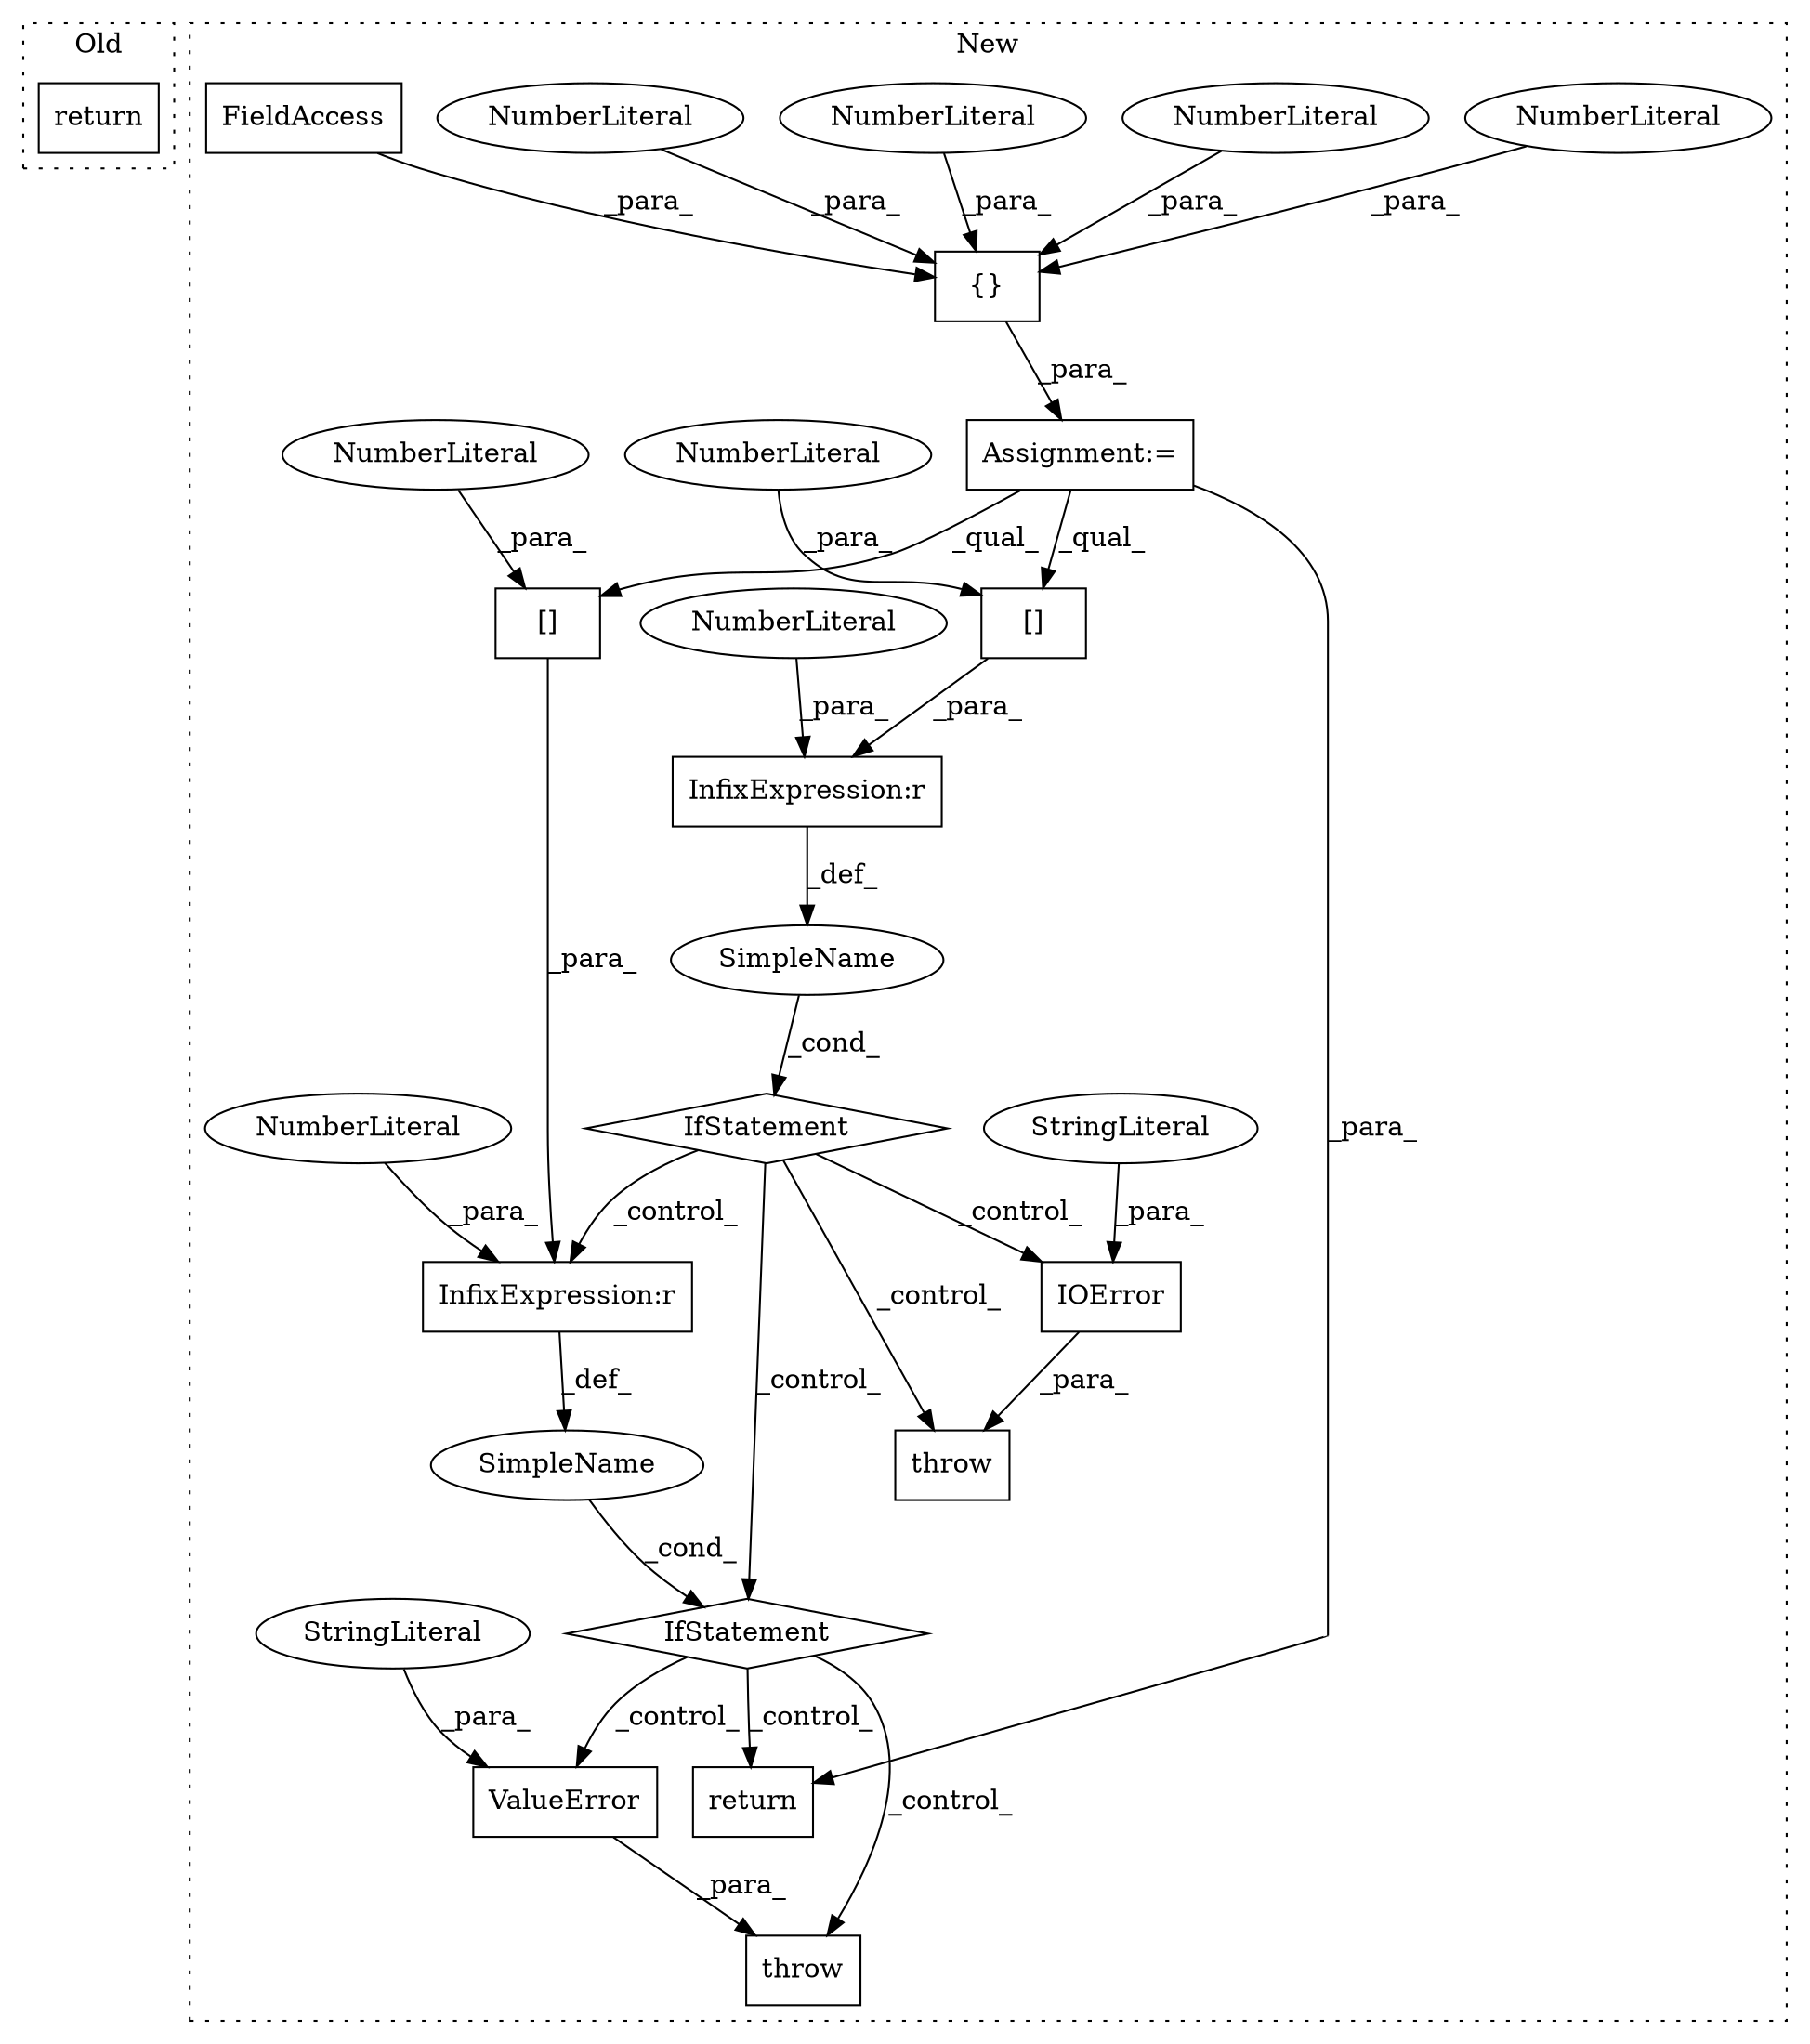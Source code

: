 digraph G {
subgraph cluster0 {
1 [label="return" a="41" s="19406" l="7" shape="box"];
label = "Old";
style="dotted";
}
subgraph cluster1 {
2 [label="IOError" a="32" s="23996,24045" l="8,1" shape="box"];
3 [label="throw" a="53" s="23990" l="6" shape="box"];
4 [label="IfStatement" a="25" s="23766,23785" l="4,2" shape="diamond"];
5 [label="SimpleName" a="42" s="" l="" shape="ellipse"];
6 [label="return" a="41" s="23824" l="7" shape="box"];
7 [label="IfStatement" a="25" s="23795,23812" l="4,2" shape="diamond"];
8 [label="SimpleName" a="42" s="" l="" shape="ellipse"];
9 [label="ValueError" a="32" s="23909,23959" l="11,1" shape="box"];
10 [label="InfixExpression:r" a="27" s="23778" l="4" shape="box"];
11 [label="{}" a="4" s="23674,23714" l="1,1" shape="box"];
12 [label="[]" a="2" s="23799,23806" l="6,1" shape="box"];
13 [label="NumberLiteral" a="34" s="23782" l="3" shape="ellipse"];
14 [label="[]" a="2" s="23770,23777" l="6,1" shape="box"];
15 [label="NumberLiteral" a="34" s="23776" l="1" shape="ellipse"];
16 [label="NumberLiteral" a="34" s="23713" l="1" shape="ellipse"];
17 [label="NumberLiteral" a="34" s="23705" l="1" shape="ellipse"];
18 [label="InfixExpression:r" a="27" s="23807" l="4" shape="box"];
19 [label="NumberLiteral" a="34" s="23709" l="1" shape="ellipse"];
20 [label="NumberLiteral" a="34" s="23707" l="1" shape="ellipse"];
21 [label="NumberLiteral" a="34" s="23811" l="1" shape="ellipse"];
22 [label="NumberLiteral" a="34" s="23805" l="1" shape="ellipse"];
23 [label="throw" a="53" s="23903" l="6" shape="box"];
24 [label="FieldAccess" a="22" s="23675" l="16" shape="box"];
25 [label="StringLiteral" a="45" s="24004" l="41" shape="ellipse"];
26 [label="Assignment:=" a="7" s="23664" l="1" shape="box"];
27 [label="StringLiteral" a="45" s="23920" l="39" shape="ellipse"];
label = "New";
style="dotted";
}
2 -> 3 [label="_para_"];
4 -> 18 [label="_control_"];
4 -> 7 [label="_control_"];
4 -> 2 [label="_control_"];
4 -> 3 [label="_control_"];
5 -> 4 [label="_cond_"];
7 -> 9 [label="_control_"];
7 -> 23 [label="_control_"];
7 -> 6 [label="_control_"];
8 -> 7 [label="_cond_"];
9 -> 23 [label="_para_"];
10 -> 5 [label="_def_"];
11 -> 26 [label="_para_"];
12 -> 18 [label="_para_"];
13 -> 10 [label="_para_"];
14 -> 10 [label="_para_"];
15 -> 14 [label="_para_"];
16 -> 11 [label="_para_"];
17 -> 11 [label="_para_"];
18 -> 8 [label="_def_"];
19 -> 11 [label="_para_"];
20 -> 11 [label="_para_"];
21 -> 18 [label="_para_"];
22 -> 12 [label="_para_"];
24 -> 11 [label="_para_"];
25 -> 2 [label="_para_"];
26 -> 14 [label="_qual_"];
26 -> 12 [label="_qual_"];
26 -> 6 [label="_para_"];
27 -> 9 [label="_para_"];
}